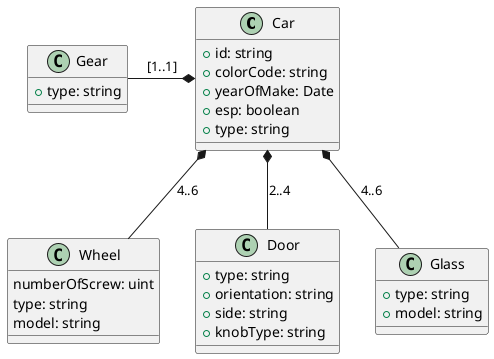 @startuml firstComposition
class Car { 
    + id: string
    + colorCode: string
    + yearOfMake: Date
    + esp: boolean
    + type: string
}

class Gear {
    + type: string
}

class Wheel { 
    numberOfScrew: uint
    type: string
    model: string
}

class Door { 
    + type: string
    + orientation: string
    + side: string
    + knobType: string
}

class Glass {
    + type: string
    + model: string
}

Car *-left- Gear: "[1..1]"
Car *-- Door: "2..4"
Car *-- Wheel: "4..6"
Car *-- Glass: "4..6"
@end